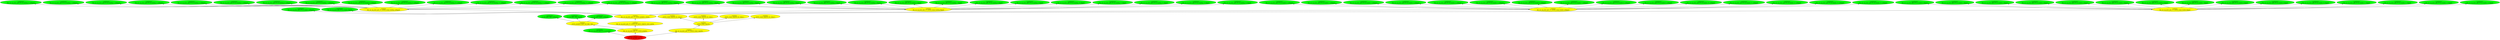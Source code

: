 digraph {
rankdir="BT"
ss_tail_light_16px_unflipped [fillcolor=green style="filled" label="<spriteset>\nss_tail_light_16px_unflipped"]
ss_tail_light_16px_flipped [fillcolor=green style="filled" label="<spriteset>\nss_tail_light_16px_flipped"]
ss_tail_light_empty_unflipped [fillcolor=green style="filled" label="<spriteset>\nss_tail_light_empty_unflipped"]
switch_graphics_layer_tail_light_16px [fillcolor=yellow style="filled" label="<switch>\nswitch_graphics_layer_tail_light_16px"]
switch_cargo_capacity_by_cargo_0 [fillcolor=yellow style="filled" label="<switch>\nswitch_cargo_capacity_by_cargo_0"]
switch_cargo_capacity_by_cargo_1 [fillcolor=yellow style="filled" label="<switch>\nswitch_cargo_capacity_by_cargo_1"]
switch_cargo_capacity_by_cargo_2 [fillcolor=yellow style="filled" label="<switch>\nswitch_cargo_capacity_by_cargo_2"]
switch_cargo_capacity_by_cargo_3 [fillcolor=yellow style="filled" label="<switch>\nswitch_cargo_capacity_by_cargo_3"]
switch_cargo_capacity [fillcolor=yellow style="filled" label="<switch>\nswitch_cargo_capacity"]
flat_car_ng_pony_gen_1U_ss_empty_unflipped [fillcolor=green style="filled" label="<spriteset>\nflat_car_ng_pony_gen_1U_ss_empty_unflipped"]
flat_car_ng_pony_gen_1U_ss_loading_0_unflipped [fillcolor=green style="filled" label="<spriteset>\nflat_car_ng_pony_gen_1U_ss_loading_0_unflipped"]
flat_car_ng_pony_gen_1U_ss_loaded_0_unflipped [fillcolor=green style="filled" label="<spriteset>\nflat_car_ng_pony_gen_1U_ss_loaded_0_unflipped"]
flat_car_ng_pony_gen_1U_ss_loading_1_unflipped [fillcolor=green style="filled" label="<spriteset>\nflat_car_ng_pony_gen_1U_ss_loading_1_unflipped"]
flat_car_ng_pony_gen_1U_ss_loaded_1_unflipped [fillcolor=green style="filled" label="<spriteset>\nflat_car_ng_pony_gen_1U_ss_loaded_1_unflipped"]
flat_car_ng_pony_gen_1U_ss_loading_2_unflipped [fillcolor=green style="filled" label="<spriteset>\nflat_car_ng_pony_gen_1U_ss_loading_2_unflipped"]
flat_car_ng_pony_gen_1U_ss_loaded_2_unflipped [fillcolor=green style="filled" label="<spriteset>\nflat_car_ng_pony_gen_1U_ss_loaded_2_unflipped"]
flat_car_ng_pony_gen_1U_ss_loading_3_unflipped [fillcolor=green style="filled" label="<spriteset>\nflat_car_ng_pony_gen_1U_ss_loading_3_unflipped"]
flat_car_ng_pony_gen_1U_ss_loaded_3_unflipped [fillcolor=green style="filled" label="<spriteset>\nflat_car_ng_pony_gen_1U_ss_loaded_3_unflipped"]
flat_car_ng_pony_gen_1U_ss_loading_4_unflipped [fillcolor=green style="filled" label="<spriteset>\nflat_car_ng_pony_gen_1U_ss_loading_4_unflipped"]
flat_car_ng_pony_gen_1U_ss_loaded_4_unflipped [fillcolor=green style="filled" label="<spriteset>\nflat_car_ng_pony_gen_1U_ss_loaded_4_unflipped"]
flat_car_ng_pony_gen_1U_ss_loading_5_unflipped [fillcolor=green style="filled" label="<spriteset>\nflat_car_ng_pony_gen_1U_ss_loading_5_unflipped"]
flat_car_ng_pony_gen_1U_ss_loaded_5_unflipped [fillcolor=green style="filled" label="<spriteset>\nflat_car_ng_pony_gen_1U_ss_loaded_5_unflipped"]
flat_car_ng_pony_gen_1U_ss_loading_6_unflipped [fillcolor=green style="filled" label="<spriteset>\nflat_car_ng_pony_gen_1U_ss_loading_6_unflipped"]
flat_car_ng_pony_gen_1U_ss_loaded_6_unflipped [fillcolor=green style="filled" label="<spriteset>\nflat_car_ng_pony_gen_1U_ss_loaded_6_unflipped"]
flat_car_ng_pony_gen_1U_ss_loading_7_unflipped [fillcolor=green style="filled" label="<spriteset>\nflat_car_ng_pony_gen_1U_ss_loading_7_unflipped"]
flat_car_ng_pony_gen_1U_ss_loaded_7_unflipped [fillcolor=green style="filled" label="<spriteset>\nflat_car_ng_pony_gen_1U_ss_loaded_7_unflipped"]
flat_car_ng_pony_gen_1U_ss_loading_8_unflipped [fillcolor=green style="filled" label="<spriteset>\nflat_car_ng_pony_gen_1U_ss_loading_8_unflipped"]
flat_car_ng_pony_gen_1U_ss_loaded_8_unflipped [fillcolor=green style="filled" label="<spriteset>\nflat_car_ng_pony_gen_1U_ss_loaded_8_unflipped"]
flat_car_ng_pony_gen_1U_ss_loading_9_unflipped [fillcolor=green style="filled" label="<spriteset>\nflat_car_ng_pony_gen_1U_ss_loading_9_unflipped"]
flat_car_ng_pony_gen_1U_ss_loaded_9_unflipped [fillcolor=green style="filled" label="<spriteset>\nflat_car_ng_pony_gen_1U_ss_loaded_9_unflipped"]
flat_car_ng_pony_gen_1U_ss_loading_10_unflipped [fillcolor=green style="filled" label="<spriteset>\nflat_car_ng_pony_gen_1U_ss_loading_10_unflipped"]
flat_car_ng_pony_gen_1U_ss_loaded_10_unflipped [fillcolor=green style="filled" label="<spriteset>\nflat_car_ng_pony_gen_1U_ss_loaded_10_unflipped"]
flat_car_ng_pony_gen_1U_ss_loading_11_unflipped [fillcolor=green style="filled" label="<spriteset>\nflat_car_ng_pony_gen_1U_ss_loading_11_unflipped"]
flat_car_ng_pony_gen_1U_ss_loaded_11_unflipped [fillcolor=green style="filled" label="<spriteset>\nflat_car_ng_pony_gen_1U_ss_loaded_11_unflipped"]
flat_car_ng_pony_gen_1U_ss_loading_12_unflipped [fillcolor=green style="filled" label="<spriteset>\nflat_car_ng_pony_gen_1U_ss_loading_12_unflipped"]
flat_car_ng_pony_gen_1U_ss_loaded_12_unflipped [fillcolor=green style="filled" label="<spriteset>\nflat_car_ng_pony_gen_1U_ss_loaded_12_unflipped"]
flat_car_ng_pony_gen_1U_ss_loading_13_unflipped [fillcolor=green style="filled" label="<spriteset>\nflat_car_ng_pony_gen_1U_ss_loading_13_unflipped"]
flat_car_ng_pony_gen_1U_ss_loaded_13_unflipped [fillcolor=green style="filled" label="<spriteset>\nflat_car_ng_pony_gen_1U_ss_loaded_13_unflipped"]
flat_car_ng_pony_gen_1U_ss_loading_14_unflipped [fillcolor=green style="filled" label="<spriteset>\nflat_car_ng_pony_gen_1U_ss_loading_14_unflipped"]
flat_car_ng_pony_gen_1U_ss_loaded_14_unflipped [fillcolor=green style="filled" label="<spriteset>\nflat_car_ng_pony_gen_1U_ss_loaded_14_unflipped"]
flat_car_ng_pony_gen_1U_ss_empty_flipped [fillcolor=green style="filled" label="<spriteset>\nflat_car_ng_pony_gen_1U_ss_empty_flipped"]
flat_car_ng_pony_gen_1U_ss_loading_0_flipped [fillcolor=green style="filled" label="<spriteset>\nflat_car_ng_pony_gen_1U_ss_loading_0_flipped"]
flat_car_ng_pony_gen_1U_ss_loaded_0_flipped [fillcolor=green style="filled" label="<spriteset>\nflat_car_ng_pony_gen_1U_ss_loaded_0_flipped"]
flat_car_ng_pony_gen_1U_ss_loading_1_flipped [fillcolor=green style="filled" label="<spriteset>\nflat_car_ng_pony_gen_1U_ss_loading_1_flipped"]
flat_car_ng_pony_gen_1U_ss_loaded_1_flipped [fillcolor=green style="filled" label="<spriteset>\nflat_car_ng_pony_gen_1U_ss_loaded_1_flipped"]
flat_car_ng_pony_gen_1U_ss_loading_2_flipped [fillcolor=green style="filled" label="<spriteset>\nflat_car_ng_pony_gen_1U_ss_loading_2_flipped"]
flat_car_ng_pony_gen_1U_ss_loaded_2_flipped [fillcolor=green style="filled" label="<spriteset>\nflat_car_ng_pony_gen_1U_ss_loaded_2_flipped"]
flat_car_ng_pony_gen_1U_ss_loading_3_flipped [fillcolor=green style="filled" label="<spriteset>\nflat_car_ng_pony_gen_1U_ss_loading_3_flipped"]
flat_car_ng_pony_gen_1U_ss_loaded_3_flipped [fillcolor=green style="filled" label="<spriteset>\nflat_car_ng_pony_gen_1U_ss_loaded_3_flipped"]
flat_car_ng_pony_gen_1U_ss_loading_4_flipped [fillcolor=green style="filled" label="<spriteset>\nflat_car_ng_pony_gen_1U_ss_loading_4_flipped"]
flat_car_ng_pony_gen_1U_ss_loaded_4_flipped [fillcolor=green style="filled" label="<spriteset>\nflat_car_ng_pony_gen_1U_ss_loaded_4_flipped"]
flat_car_ng_pony_gen_1U_ss_loading_5_flipped [fillcolor=green style="filled" label="<spriteset>\nflat_car_ng_pony_gen_1U_ss_loading_5_flipped"]
flat_car_ng_pony_gen_1U_ss_loaded_5_flipped [fillcolor=green style="filled" label="<spriteset>\nflat_car_ng_pony_gen_1U_ss_loaded_5_flipped"]
flat_car_ng_pony_gen_1U_ss_loading_6_flipped [fillcolor=green style="filled" label="<spriteset>\nflat_car_ng_pony_gen_1U_ss_loading_6_flipped"]
flat_car_ng_pony_gen_1U_ss_loaded_6_flipped [fillcolor=green style="filled" label="<spriteset>\nflat_car_ng_pony_gen_1U_ss_loaded_6_flipped"]
flat_car_ng_pony_gen_1U_ss_loading_7_flipped [fillcolor=green style="filled" label="<spriteset>\nflat_car_ng_pony_gen_1U_ss_loading_7_flipped"]
flat_car_ng_pony_gen_1U_ss_loaded_7_flipped [fillcolor=green style="filled" label="<spriteset>\nflat_car_ng_pony_gen_1U_ss_loaded_7_flipped"]
flat_car_ng_pony_gen_1U_ss_loading_8_flipped [fillcolor=green style="filled" label="<spriteset>\nflat_car_ng_pony_gen_1U_ss_loading_8_flipped"]
flat_car_ng_pony_gen_1U_ss_loaded_8_flipped [fillcolor=green style="filled" label="<spriteset>\nflat_car_ng_pony_gen_1U_ss_loaded_8_flipped"]
flat_car_ng_pony_gen_1U_ss_loading_9_flipped [fillcolor=green style="filled" label="<spriteset>\nflat_car_ng_pony_gen_1U_ss_loading_9_flipped"]
flat_car_ng_pony_gen_1U_ss_loaded_9_flipped [fillcolor=green style="filled" label="<spriteset>\nflat_car_ng_pony_gen_1U_ss_loaded_9_flipped"]
flat_car_ng_pony_gen_1U_ss_loading_10_flipped [fillcolor=green style="filled" label="<spriteset>\nflat_car_ng_pony_gen_1U_ss_loading_10_flipped"]
flat_car_ng_pony_gen_1U_ss_loaded_10_flipped [fillcolor=green style="filled" label="<spriteset>\nflat_car_ng_pony_gen_1U_ss_loaded_10_flipped"]
flat_car_ng_pony_gen_1U_ss_loading_11_flipped [fillcolor=green style="filled" label="<spriteset>\nflat_car_ng_pony_gen_1U_ss_loading_11_flipped"]
flat_car_ng_pony_gen_1U_ss_loaded_11_flipped [fillcolor=green style="filled" label="<spriteset>\nflat_car_ng_pony_gen_1U_ss_loaded_11_flipped"]
flat_car_ng_pony_gen_1U_ss_loading_12_flipped [fillcolor=green style="filled" label="<spriteset>\nflat_car_ng_pony_gen_1U_ss_loading_12_flipped"]
flat_car_ng_pony_gen_1U_ss_loaded_12_flipped [fillcolor=green style="filled" label="<spriteset>\nflat_car_ng_pony_gen_1U_ss_loaded_12_flipped"]
flat_car_ng_pony_gen_1U_ss_loading_13_flipped [fillcolor=green style="filled" label="<spriteset>\nflat_car_ng_pony_gen_1U_ss_loading_13_flipped"]
flat_car_ng_pony_gen_1U_ss_loaded_13_flipped [fillcolor=green style="filled" label="<spriteset>\nflat_car_ng_pony_gen_1U_ss_loaded_13_flipped"]
flat_car_ng_pony_gen_1U_ss_loading_14_flipped [fillcolor=green style="filled" label="<spriteset>\nflat_car_ng_pony_gen_1U_ss_loading_14_flipped"]
flat_car_ng_pony_gen_1U_ss_loaded_14_flipped [fillcolor=green style="filled" label="<spriteset>\nflat_car_ng_pony_gen_1U_ss_loaded_14_flipped"]
flat_car_ng_pony_gen_1U_switch_cargo_loading_unflipped [fillcolor=yellow style="filled" label="<switch>\nflat_car_ng_pony_gen_1U_switch_cargo_loading_unflipped"]
flat_car_ng_pony_gen_1U_switch_cargo_loading_flipped [fillcolor=yellow style="filled" label="<switch>\nflat_car_ng_pony_gen_1U_switch_cargo_loading_flipped"]
flat_car_ng_pony_gen_1U_switch_cargo_loaded_unflipped [fillcolor=yellow style="filled" label="<switch>\nflat_car_ng_pony_gen_1U_switch_cargo_loaded_unflipped"]
flat_car_ng_pony_gen_1U_switch_cargo_loaded_flipped [fillcolor=yellow style="filled" label="<switch>\nflat_car_ng_pony_gen_1U_switch_cargo_loaded_flipped"]
flat_car_ng_pony_gen_1U_switch_graphics_vehicle [fillcolor=yellow style="filled" label="<switch>\nflat_car_ng_pony_gen_1U_switch_graphics_vehicle"]
flat_car_ng_pony_gen_1U_ss_purchase [fillcolor=green style="filled" label="<spriteset>\nflat_car_ng_pony_gen_1U_ss_purchase"]
flat_car_ng_pony_gen_1U_switch_set_layers_register_more_sprites [fillcolor=yellow style="filled" label="<switch>\nflat_car_ng_pony_gen_1U_switch_set_layers_register_more_sprites"]
flat_car_ng_pony_gen_1U_switch_graphics [fillcolor=yellow style="filled" label="<switch>\nflat_car_ng_pony_gen_1U_switch_graphics"]
flat_car_ng_pony_gen_1U_switch_cargo_capacity [fillcolor=yellow style="filled" label="<switch>\nflat_car_ng_pony_gen_1U_switch_cargo_capacity"]
flat_car_ng_pony_gen_1U [fillcolor=red style="filled" label="<FEAT_TRAINS 1170>\nflat_car_ng_pony_gen_1U"]
flat_car_ng_pony_gen_1U_switch_cargo_loading_unflipped->flat_car_ng_pony_gen_1U_ss_loading_5_unflipped
flat_car_ng_pony_gen_1U_switch_cargo_loaded_unflipped->flat_car_ng_pony_gen_1U_ss_loaded_11_unflipped
flat_car_ng_pony_gen_1U_switch_cargo_loaded_unflipped->flat_car_ng_pony_gen_1U_ss_loaded_13_unflipped
flat_car_ng_pony_gen_1U_switch_set_layers_register_more_sprites->flat_car_ng_pony_gen_1U_switch_graphics_vehicle
flat_car_ng_pony_gen_1U_switch_cargo_loaded_flipped->flat_car_ng_pony_gen_1U_ss_loaded_0_flipped
flat_car_ng_pony_gen_1U_switch_cargo_loading_unflipped->flat_car_ng_pony_gen_1U_ss_loading_10_unflipped
flat_car_ng_pony_gen_1U_switch_cargo_loaded_flipped->flat_car_ng_pony_gen_1U_ss_loaded_11_flipped
flat_car_ng_pony_gen_1U_switch_cargo_loaded_flipped->flat_car_ng_pony_gen_1U_ss_loaded_1_flipped
flat_car_ng_pony_gen_1U_switch_cargo_loading_unflipped->flat_car_ng_pony_gen_1U_ss_loading_8_unflipped
flat_car_ng_pony_gen_1U_switch_cargo_loaded_flipped->flat_car_ng_pony_gen_1U_ss_loaded_9_flipped
flat_car_ng_pony_gen_1U_switch_cargo_loaded_unflipped->flat_car_ng_pony_gen_1U_ss_loaded_0_unflipped
flat_car_ng_pony_gen_1U->flat_car_ng_pony_gen_1U_switch_graphics
flat_car_ng_pony_gen_1U_switch_cargo_loaded_unflipped->flat_car_ng_pony_gen_1U_ss_loaded_14_unflipped
flat_car_ng_pony_gen_1U->flat_car_ng_pony_gen_1U_ss_purchase
flat_car_ng_pony_gen_1U_switch_cargo_loading_flipped->flat_car_ng_pony_gen_1U_ss_loading_1_flipped
flat_car_ng_pony_gen_1U_switch_cargo_loaded_flipped->flat_car_ng_pony_gen_1U_ss_loaded_12_flipped
flat_car_ng_pony_gen_1U_switch_cargo_loaded_unflipped->flat_car_ng_pony_gen_1U_ss_loaded_7_unflipped
flat_car_ng_pony_gen_1U_switch_cargo_capacity->switch_cargo_capacity
flat_car_ng_pony_gen_1U_switch_cargo_loaded_unflipped->flat_car_ng_pony_gen_1U_ss_loaded_12_unflipped
flat_car_ng_pony_gen_1U_switch_cargo_loading_unflipped->flat_car_ng_pony_gen_1U_ss_loading_3_unflipped
flat_car_ng_pony_gen_1U_switch_cargo_loading_flipped->flat_car_ng_pony_gen_1U_ss_loading_4_flipped
flat_car_ng_pony_gen_1U_switch_cargo_loading_flipped->flat_car_ng_pony_gen_1U_ss_loading_6_flipped
flat_car_ng_pony_gen_1U_switch_cargo_loaded_unflipped->flat_car_ng_pony_gen_1U_ss_loaded_4_unflipped
switch_graphics_layer_tail_light_16px->ss_tail_light_16px_flipped
flat_car_ng_pony_gen_1U_switch_cargo_loading_flipped->flat_car_ng_pony_gen_1U_ss_loading_9_flipped
flat_car_ng_pony_gen_1U_switch_cargo_loaded_flipped->flat_car_ng_pony_gen_1U_ss_loaded_10_flipped
flat_car_ng_pony_gen_1U_switch_cargo_loading_flipped->flat_car_ng_pony_gen_1U_ss_loading_12_flipped
flat_car_ng_pony_gen_1U_switch_cargo_loading_flipped->flat_car_ng_pony_gen_1U_ss_loading_3_flipped
flat_car_ng_pony_gen_1U_switch_cargo_loaded_flipped->flat_car_ng_pony_gen_1U_ss_loaded_3_flipped
flat_car_ng_pony_gen_1U_switch_cargo_loading_unflipped->flat_car_ng_pony_gen_1U_ss_loading_0_unflipped
flat_car_ng_pony_gen_1U_switch_cargo_loaded_unflipped->flat_car_ng_pony_gen_1U_ss_loaded_6_unflipped
switch_cargo_capacity->switch_cargo_capacity_by_cargo_1
flat_car_ng_pony_gen_1U_switch_cargo_loading_flipped->flat_car_ng_pony_gen_1U_ss_loading_2_flipped
flat_car_ng_pony_gen_1U_switch_cargo_loaded_unflipped->flat_car_ng_pony_gen_1U_ss_loaded_10_unflipped
flat_car_ng_pony_gen_1U_switch_graphics->switch_graphics_layer_tail_light_16px
flat_car_ng_pony_gen_1U_switch_cargo_loading_unflipped->flat_car_ng_pony_gen_1U_ss_loading_13_unflipped
flat_car_ng_pony_gen_1U_switch_cargo_loaded_unflipped->flat_car_ng_pony_gen_1U_ss_loaded_5_unflipped
switch_graphics_layer_tail_light_16px->ss_tail_light_empty_unflipped
flat_car_ng_pony_gen_1U_switch_cargo_loaded_unflipped->flat_car_ng_pony_gen_1U_ss_loaded_2_unflipped
switch_cargo_capacity->switch_cargo_capacity_by_cargo_3
switch_cargo_capacity->switch_cargo_capacity_by_cargo_0
flat_car_ng_pony_gen_1U_switch_graphics_vehicle->flat_car_ng_pony_gen_1U_ss_empty_unflipped
flat_car_ng_pony_gen_1U_switch_cargo_loading_unflipped->flat_car_ng_pony_gen_1U_ss_loading_1_unflipped
flat_car_ng_pony_gen_1U_switch_graphics_vehicle->flat_car_ng_pony_gen_1U_switch_cargo_loaded_unflipped
flat_car_ng_pony_gen_1U_switch_cargo_loaded_flipped->flat_car_ng_pony_gen_1U_ss_loaded_2_flipped
flat_car_ng_pony_gen_1U_switch_graphics_vehicle->flat_car_ng_pony_gen_1U_ss_empty_flipped
flat_car_ng_pony_gen_1U_switch_cargo_loading_unflipped->flat_car_ng_pony_gen_1U_ss_loading_4_unflipped
flat_car_ng_pony_gen_1U_switch_graphics_vehicle->flat_car_ng_pony_gen_1U_switch_cargo_loading_unflipped
flat_car_ng_pony_gen_1U_switch_cargo_loading_unflipped->flat_car_ng_pony_gen_1U_ss_loading_11_unflipped
flat_car_ng_pony_gen_1U_switch_cargo_loaded_flipped->flat_car_ng_pony_gen_1U_ss_loaded_7_flipped
flat_car_ng_pony_gen_1U_switch_cargo_loaded_flipped->flat_car_ng_pony_gen_1U_ss_loaded_14_flipped
flat_car_ng_pony_gen_1U_switch_cargo_loading_unflipped->flat_car_ng_pony_gen_1U_ss_loading_7_unflipped
flat_car_ng_pony_gen_1U_switch_cargo_loading_flipped->flat_car_ng_pony_gen_1U_ss_loading_7_flipped
flat_car_ng_pony_gen_1U_switch_cargo_loaded_flipped->flat_car_ng_pony_gen_1U_ss_loaded_4_flipped
flat_car_ng_pony_gen_1U_switch_cargo_loading_unflipped->flat_car_ng_pony_gen_1U_ss_loading_14_unflipped
switch_graphics_layer_tail_light_16px->ss_tail_light_16px_unflipped
flat_car_ng_pony_gen_1U_switch_cargo_loading_flipped->flat_car_ng_pony_gen_1U_ss_loading_11_flipped
flat_car_ng_pony_gen_1U_switch_cargo_loading_flipped->flat_car_ng_pony_gen_1U_ss_loading_8_flipped
flat_car_ng_pony_gen_1U_switch_cargo_loaded_unflipped->flat_car_ng_pony_gen_1U_ss_loaded_1_unflipped
flat_car_ng_pony_gen_1U_switch_cargo_loaded_flipped->flat_car_ng_pony_gen_1U_ss_loaded_13_flipped
flat_car_ng_pony_gen_1U_switch_cargo_loading_unflipped->flat_car_ng_pony_gen_1U_ss_loading_9_unflipped
flat_car_ng_pony_gen_1U_switch_cargo_loaded_unflipped->flat_car_ng_pony_gen_1U_ss_loaded_9_unflipped
flat_car_ng_pony_gen_1U_switch_cargo_loading_flipped->flat_car_ng_pony_gen_1U_ss_loading_14_flipped
flat_car_ng_pony_gen_1U_switch_graphics_vehicle->flat_car_ng_pony_gen_1U_switch_cargo_loading_flipped
flat_car_ng_pony_gen_1U_switch_cargo_loaded_unflipped->flat_car_ng_pony_gen_1U_ss_loaded_8_unflipped
flat_car_ng_pony_gen_1U_switch_cargo_loaded_flipped->flat_car_ng_pony_gen_1U_ss_loaded_5_flipped
flat_car_ng_pony_gen_1U_switch_graphics->flat_car_ng_pony_gen_1U_switch_set_layers_register_more_sprites
flat_car_ng_pony_gen_1U_switch_cargo_loaded_flipped->flat_car_ng_pony_gen_1U_ss_loaded_6_flipped
flat_car_ng_pony_gen_1U_switch_graphics_vehicle->flat_car_ng_pony_gen_1U_switch_cargo_loaded_flipped
flat_car_ng_pony_gen_1U_switch_cargo_loading_unflipped->flat_car_ng_pony_gen_1U_ss_loading_2_unflipped
flat_car_ng_pony_gen_1U_switch_cargo_loaded_flipped->flat_car_ng_pony_gen_1U_ss_loaded_8_flipped
flat_car_ng_pony_gen_1U_switch_cargo_loading_flipped->flat_car_ng_pony_gen_1U_ss_loading_10_flipped
flat_car_ng_pony_gen_1U_switch_cargo_loading_flipped->flat_car_ng_pony_gen_1U_ss_loading_5_flipped
flat_car_ng_pony_gen_1U_switch_cargo_loading_unflipped->flat_car_ng_pony_gen_1U_ss_loading_12_unflipped
switch_cargo_capacity->switch_cargo_capacity_by_cargo_2
flat_car_ng_pony_gen_1U_switch_cargo_loading_flipped->flat_car_ng_pony_gen_1U_ss_loading_0_flipped
flat_car_ng_pony_gen_1U_switch_cargo_loading_unflipped->flat_car_ng_pony_gen_1U_ss_loading_6_unflipped
flat_car_ng_pony_gen_1U_switch_cargo_loading_flipped->flat_car_ng_pony_gen_1U_ss_loading_13_flipped
flat_car_ng_pony_gen_1U->flat_car_ng_pony_gen_1U_switch_cargo_capacity
flat_car_ng_pony_gen_1U_switch_cargo_loaded_unflipped->flat_car_ng_pony_gen_1U_ss_loaded_3_unflipped
}
